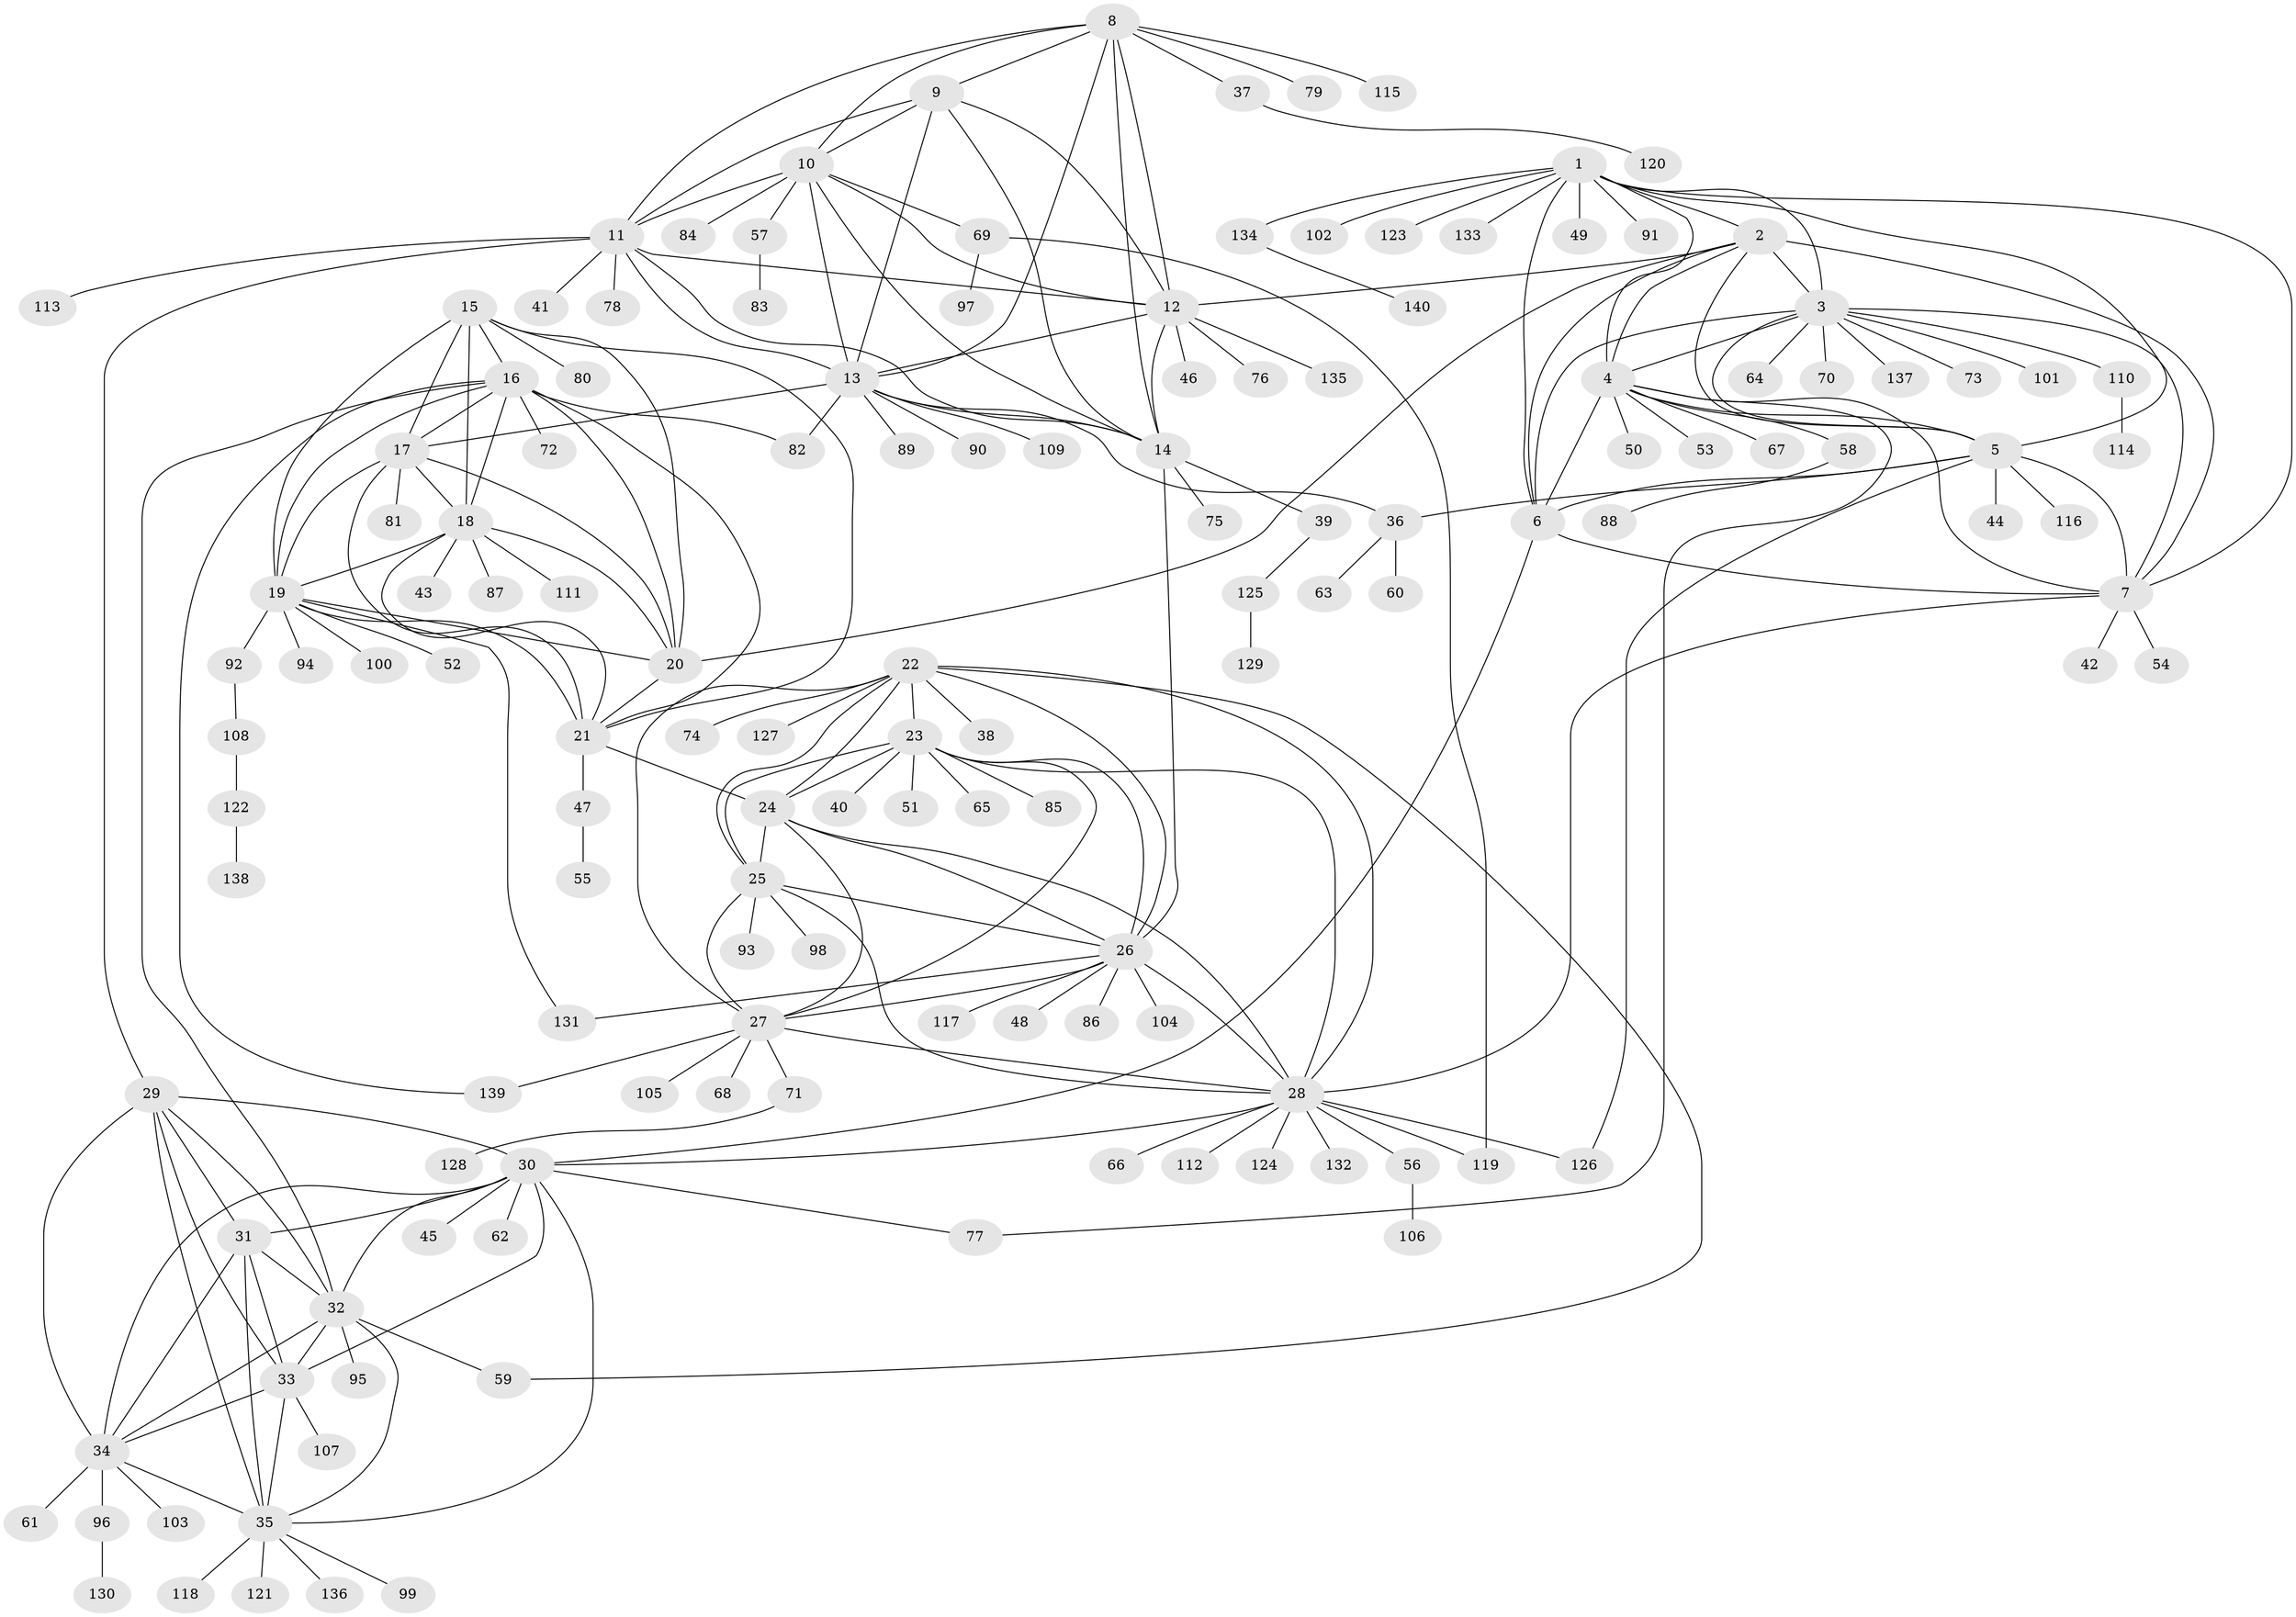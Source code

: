 // Generated by graph-tools (version 1.1) at 2025/02/03/09/25 03:02:49]
// undirected, 140 vertices, 228 edges
graph export_dot {
graph [start="1"]
  node [color=gray90,style=filled];
  1;
  2;
  3;
  4;
  5;
  6;
  7;
  8;
  9;
  10;
  11;
  12;
  13;
  14;
  15;
  16;
  17;
  18;
  19;
  20;
  21;
  22;
  23;
  24;
  25;
  26;
  27;
  28;
  29;
  30;
  31;
  32;
  33;
  34;
  35;
  36;
  37;
  38;
  39;
  40;
  41;
  42;
  43;
  44;
  45;
  46;
  47;
  48;
  49;
  50;
  51;
  52;
  53;
  54;
  55;
  56;
  57;
  58;
  59;
  60;
  61;
  62;
  63;
  64;
  65;
  66;
  67;
  68;
  69;
  70;
  71;
  72;
  73;
  74;
  75;
  76;
  77;
  78;
  79;
  80;
  81;
  82;
  83;
  84;
  85;
  86;
  87;
  88;
  89;
  90;
  91;
  92;
  93;
  94;
  95;
  96;
  97;
  98;
  99;
  100;
  101;
  102;
  103;
  104;
  105;
  106;
  107;
  108;
  109;
  110;
  111;
  112;
  113;
  114;
  115;
  116;
  117;
  118;
  119;
  120;
  121;
  122;
  123;
  124;
  125;
  126;
  127;
  128;
  129;
  130;
  131;
  132;
  133;
  134;
  135;
  136;
  137;
  138;
  139;
  140;
  1 -- 2;
  1 -- 3;
  1 -- 4;
  1 -- 5;
  1 -- 6;
  1 -- 7;
  1 -- 49;
  1 -- 91;
  1 -- 102;
  1 -- 123;
  1 -- 133;
  1 -- 134;
  2 -- 3;
  2 -- 4;
  2 -- 5;
  2 -- 6;
  2 -- 7;
  2 -- 12;
  2 -- 20;
  3 -- 4;
  3 -- 5;
  3 -- 6;
  3 -- 7;
  3 -- 64;
  3 -- 70;
  3 -- 73;
  3 -- 101;
  3 -- 110;
  3 -- 137;
  4 -- 5;
  4 -- 6;
  4 -- 7;
  4 -- 50;
  4 -- 53;
  4 -- 58;
  4 -- 67;
  4 -- 77;
  5 -- 6;
  5 -- 7;
  5 -- 36;
  5 -- 44;
  5 -- 116;
  5 -- 126;
  6 -- 7;
  6 -- 30;
  7 -- 28;
  7 -- 42;
  7 -- 54;
  8 -- 9;
  8 -- 10;
  8 -- 11;
  8 -- 12;
  8 -- 13;
  8 -- 14;
  8 -- 37;
  8 -- 79;
  8 -- 115;
  9 -- 10;
  9 -- 11;
  9 -- 12;
  9 -- 13;
  9 -- 14;
  10 -- 11;
  10 -- 12;
  10 -- 13;
  10 -- 14;
  10 -- 57;
  10 -- 69;
  10 -- 84;
  11 -- 12;
  11 -- 13;
  11 -- 14;
  11 -- 29;
  11 -- 41;
  11 -- 78;
  11 -- 113;
  12 -- 13;
  12 -- 14;
  12 -- 46;
  12 -- 76;
  12 -- 135;
  13 -- 14;
  13 -- 17;
  13 -- 36;
  13 -- 82;
  13 -- 89;
  13 -- 90;
  13 -- 109;
  14 -- 26;
  14 -- 39;
  14 -- 75;
  15 -- 16;
  15 -- 17;
  15 -- 18;
  15 -- 19;
  15 -- 20;
  15 -- 21;
  15 -- 80;
  16 -- 17;
  16 -- 18;
  16 -- 19;
  16 -- 20;
  16 -- 21;
  16 -- 32;
  16 -- 72;
  16 -- 82;
  16 -- 139;
  17 -- 18;
  17 -- 19;
  17 -- 20;
  17 -- 21;
  17 -- 81;
  18 -- 19;
  18 -- 20;
  18 -- 21;
  18 -- 43;
  18 -- 87;
  18 -- 111;
  19 -- 20;
  19 -- 21;
  19 -- 52;
  19 -- 92;
  19 -- 94;
  19 -- 100;
  19 -- 131;
  20 -- 21;
  21 -- 24;
  21 -- 47;
  22 -- 23;
  22 -- 24;
  22 -- 25;
  22 -- 26;
  22 -- 27;
  22 -- 28;
  22 -- 38;
  22 -- 59;
  22 -- 74;
  22 -- 127;
  23 -- 24;
  23 -- 25;
  23 -- 26;
  23 -- 27;
  23 -- 28;
  23 -- 40;
  23 -- 51;
  23 -- 65;
  23 -- 85;
  24 -- 25;
  24 -- 26;
  24 -- 27;
  24 -- 28;
  25 -- 26;
  25 -- 27;
  25 -- 28;
  25 -- 93;
  25 -- 98;
  26 -- 27;
  26 -- 28;
  26 -- 48;
  26 -- 86;
  26 -- 104;
  26 -- 117;
  26 -- 131;
  27 -- 28;
  27 -- 68;
  27 -- 71;
  27 -- 105;
  27 -- 139;
  28 -- 30;
  28 -- 56;
  28 -- 66;
  28 -- 112;
  28 -- 119;
  28 -- 124;
  28 -- 126;
  28 -- 132;
  29 -- 30;
  29 -- 31;
  29 -- 32;
  29 -- 33;
  29 -- 34;
  29 -- 35;
  30 -- 31;
  30 -- 32;
  30 -- 33;
  30 -- 34;
  30 -- 35;
  30 -- 45;
  30 -- 62;
  30 -- 77;
  31 -- 32;
  31 -- 33;
  31 -- 34;
  31 -- 35;
  32 -- 33;
  32 -- 34;
  32 -- 35;
  32 -- 59;
  32 -- 95;
  33 -- 34;
  33 -- 35;
  33 -- 107;
  34 -- 35;
  34 -- 61;
  34 -- 96;
  34 -- 103;
  35 -- 99;
  35 -- 118;
  35 -- 121;
  35 -- 136;
  36 -- 60;
  36 -- 63;
  37 -- 120;
  39 -- 125;
  47 -- 55;
  56 -- 106;
  57 -- 83;
  58 -- 88;
  69 -- 97;
  69 -- 119;
  71 -- 128;
  92 -- 108;
  96 -- 130;
  108 -- 122;
  110 -- 114;
  122 -- 138;
  125 -- 129;
  134 -- 140;
}
